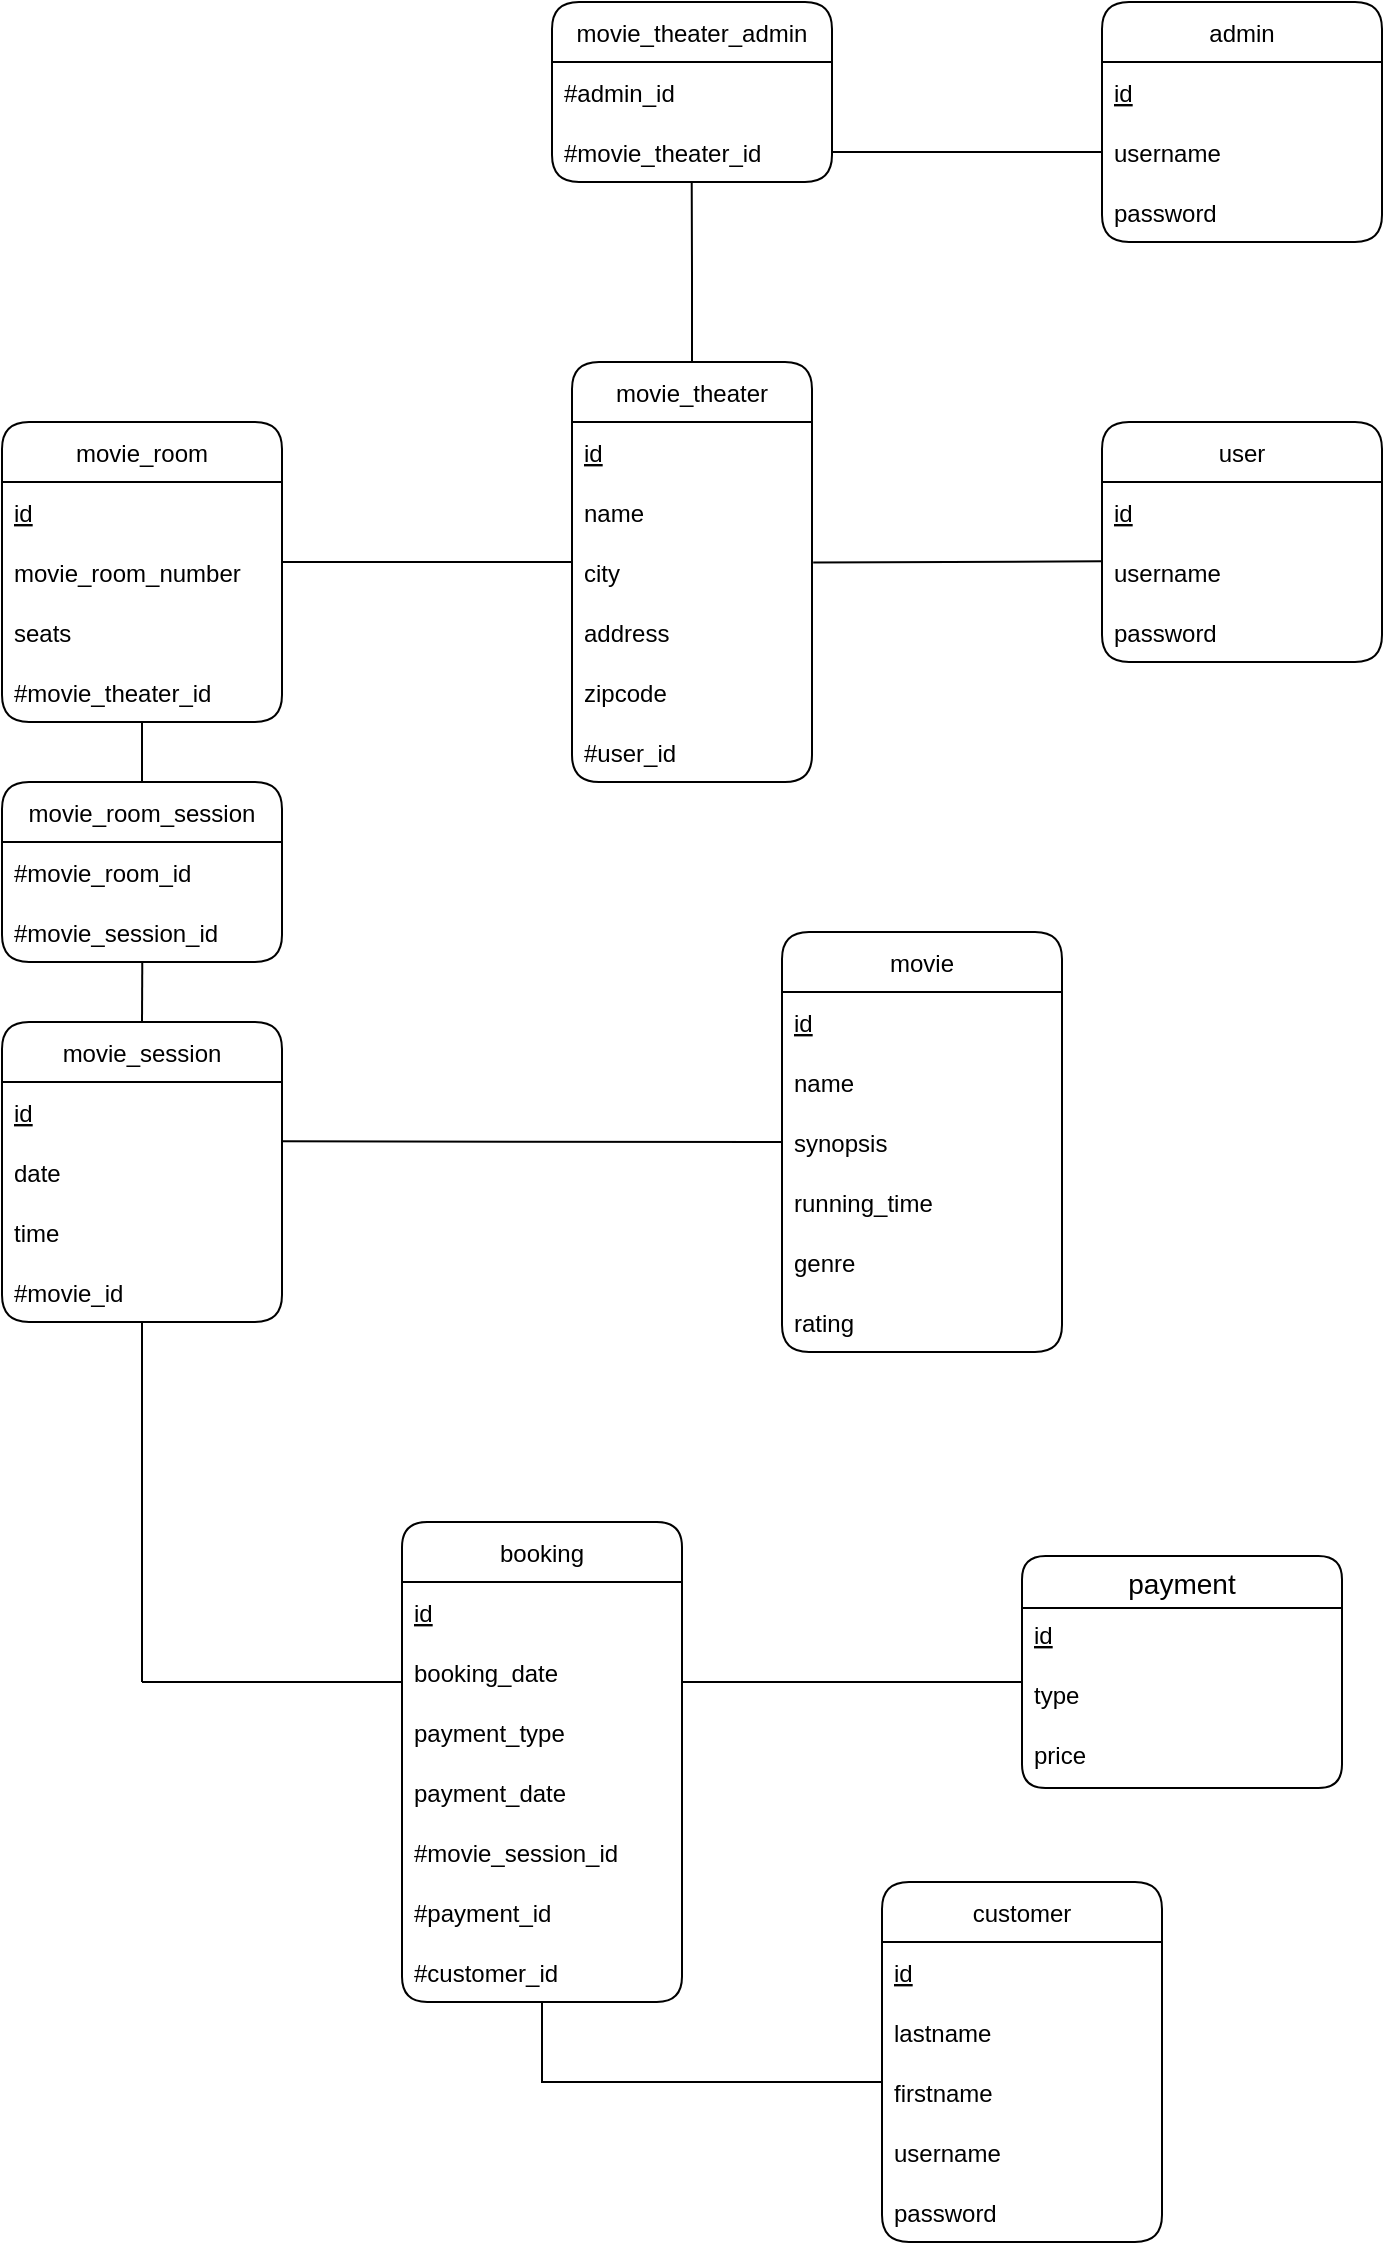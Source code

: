 <mxfile version="20.0.1" type="github">
  <diagram id="1Y-h_gMSpbXjNAjZNNcW" name="Page-1">
    <mxGraphModel dx="981" dy="526" grid="1" gridSize="10" guides="1" tooltips="1" connect="1" arrows="1" fold="1" page="1" pageScale="1" pageWidth="827" pageHeight="1169" math="0" shadow="0">
      <root>
        <mxCell id="0" />
        <mxCell id="1" parent="0" />
        <mxCell id="8nlPESdQlSbIShFrbJUq-188" style="edgeStyle=orthogonalEdgeStyle;rounded=0;orthogonalLoop=1;jettySize=auto;html=1;exitX=0.5;exitY=0;exitDx=0;exitDy=0;entryX=0.499;entryY=1;entryDx=0;entryDy=0;entryPerimeter=0;endArrow=none;endFill=0;" parent="1" source="LCUx6dB7vMvkdcI-Hgyc-2" target="8nlPESdQlSbIShFrbJUq-186" edge="1">
          <mxGeometry relative="1" as="geometry" />
        </mxCell>
        <mxCell id="LCUx6dB7vMvkdcI-Hgyc-2" value="movie_theater" style="swimlane;fontStyle=0;childLayout=stackLayout;horizontal=1;startSize=30;horizontalStack=0;resizeParent=1;resizeParentMax=0;resizeLast=0;collapsible=1;marginBottom=0;rounded=1;swimlaneLine=1;verticalAlign=middle;" parent="1" vertex="1">
          <mxGeometry x="335" y="220" width="120" height="210" as="geometry" />
        </mxCell>
        <mxCell id="LCUx6dB7vMvkdcI-Hgyc-3" value="id" style="text;strokeColor=none;fillColor=none;align=left;verticalAlign=middle;spacingLeft=4;spacingRight=4;overflow=hidden;points=[[0,0.5],[1,0.5]];portConstraint=eastwest;rotatable=0;fontStyle=4" parent="LCUx6dB7vMvkdcI-Hgyc-2" vertex="1">
          <mxGeometry y="30" width="120" height="30" as="geometry" />
        </mxCell>
        <mxCell id="LCUx6dB7vMvkdcI-Hgyc-4" value="name" style="text;strokeColor=none;fillColor=none;align=left;verticalAlign=middle;spacingLeft=4;spacingRight=4;overflow=hidden;points=[[0,0.5],[1,0.5]];portConstraint=eastwest;rotatable=0;" parent="LCUx6dB7vMvkdcI-Hgyc-2" vertex="1">
          <mxGeometry y="60" width="120" height="30" as="geometry" />
        </mxCell>
        <object label="city" id="LCUx6dB7vMvkdcI-Hgyc-5">
          <mxCell style="text;strokeColor=none;fillColor=none;align=left;verticalAlign=middle;spacingLeft=4;spacingRight=4;overflow=hidden;points=[[0,0.5],[1,0.5]];portConstraint=eastwest;rotatable=0;" parent="LCUx6dB7vMvkdcI-Hgyc-2" vertex="1">
            <mxGeometry y="90" width="120" height="30" as="geometry" />
          </mxCell>
        </object>
        <mxCell id="LCUx6dB7vMvkdcI-Hgyc-9" value="address" style="text;strokeColor=none;fillColor=none;align=left;verticalAlign=middle;spacingLeft=4;spacingRight=4;overflow=hidden;points=[[0,0.5],[1,0.5]];portConstraint=eastwest;rotatable=0;" parent="LCUx6dB7vMvkdcI-Hgyc-2" vertex="1">
          <mxGeometry y="120" width="120" height="30" as="geometry" />
        </mxCell>
        <mxCell id="LCUx6dB7vMvkdcI-Hgyc-8" value="zipcode" style="text;strokeColor=none;fillColor=none;align=left;verticalAlign=middle;spacingLeft=4;spacingRight=4;overflow=hidden;points=[[0,0.5],[1,0.5]];portConstraint=eastwest;rotatable=0;" parent="LCUx6dB7vMvkdcI-Hgyc-2" vertex="1">
          <mxGeometry y="150" width="120" height="30" as="geometry" />
        </mxCell>
        <mxCell id="8nlPESdQlSbIShFrbJUq-192" value="#user_id" style="text;strokeColor=none;fillColor=none;align=left;verticalAlign=middle;spacingLeft=4;spacingRight=4;overflow=hidden;points=[[0,0.5],[1,0.5]];portConstraint=eastwest;rotatable=0;" parent="LCUx6dB7vMvkdcI-Hgyc-2" vertex="1">
          <mxGeometry y="180" width="120" height="30" as="geometry" />
        </mxCell>
        <mxCell id="LCUx6dB7vMvkdcI-Hgyc-10" value="admin" style="swimlane;fontStyle=0;childLayout=stackLayout;horizontal=1;startSize=30;horizontalStack=0;resizeParent=1;resizeParentMax=0;resizeLast=0;collapsible=1;marginBottom=0;rounded=1;" parent="1" vertex="1">
          <mxGeometry x="600" y="40" width="140" height="120" as="geometry" />
        </mxCell>
        <mxCell id="LCUx6dB7vMvkdcI-Hgyc-11" value="id" style="text;strokeColor=none;fillColor=none;align=left;verticalAlign=middle;spacingLeft=4;spacingRight=4;overflow=hidden;points=[[0,0.5],[1,0.5]];portConstraint=eastwest;rotatable=0;rounded=1;fontStyle=4" parent="LCUx6dB7vMvkdcI-Hgyc-10" vertex="1">
          <mxGeometry y="30" width="140" height="30" as="geometry" />
        </mxCell>
        <mxCell id="LCUx6dB7vMvkdcI-Hgyc-12" value="username" style="text;strokeColor=none;fillColor=none;align=left;verticalAlign=middle;spacingLeft=4;spacingRight=4;overflow=hidden;points=[[0,0.5],[1,0.5]];portConstraint=eastwest;rotatable=0;rounded=1;" parent="LCUx6dB7vMvkdcI-Hgyc-10" vertex="1">
          <mxGeometry y="60" width="140" height="30" as="geometry" />
        </mxCell>
        <mxCell id="LCUx6dB7vMvkdcI-Hgyc-13" value="password" style="text;strokeColor=none;fillColor=none;align=left;verticalAlign=middle;spacingLeft=4;spacingRight=4;overflow=hidden;points=[[0,0.5],[1,0.5]];portConstraint=eastwest;rotatable=0;rounded=1;" parent="LCUx6dB7vMvkdcI-Hgyc-10" vertex="1">
          <mxGeometry y="90" width="140" height="30" as="geometry" />
        </mxCell>
        <mxCell id="8nlPESdQlSbIShFrbJUq-23" value="movie_room" style="swimlane;fontStyle=0;childLayout=stackLayout;horizontal=1;startSize=30;horizontalStack=0;resizeParent=1;resizeParentMax=0;resizeLast=0;collapsible=1;marginBottom=0;rounded=1;" parent="1" vertex="1">
          <mxGeometry x="50" y="250" width="140" height="150" as="geometry" />
        </mxCell>
        <mxCell id="8nlPESdQlSbIShFrbJUq-24" value="id" style="text;strokeColor=none;fillColor=none;align=left;verticalAlign=middle;spacingLeft=4;spacingRight=4;overflow=hidden;points=[[0,0.5],[1,0.5]];portConstraint=eastwest;rotatable=0;rounded=1;fontStyle=4" parent="8nlPESdQlSbIShFrbJUq-23" vertex="1">
          <mxGeometry y="30" width="140" height="30" as="geometry" />
        </mxCell>
        <mxCell id="8nlPESdQlSbIShFrbJUq-25" value="movie_room_number" style="text;strokeColor=none;fillColor=none;align=left;verticalAlign=middle;spacingLeft=4;spacingRight=4;overflow=hidden;points=[[0,0.5],[1,0.5]];portConstraint=eastwest;rotatable=0;rounded=1;" parent="8nlPESdQlSbIShFrbJUq-23" vertex="1">
          <mxGeometry y="60" width="140" height="30" as="geometry" />
        </mxCell>
        <mxCell id="8nlPESdQlSbIShFrbJUq-26" value="seats" style="text;strokeColor=none;fillColor=none;align=left;verticalAlign=middle;spacingLeft=4;spacingRight=4;overflow=hidden;points=[[0,0.5],[1,0.5]];portConstraint=eastwest;rotatable=0;rounded=1;" parent="8nlPESdQlSbIShFrbJUq-23" vertex="1">
          <mxGeometry y="90" width="140" height="30" as="geometry" />
        </mxCell>
        <mxCell id="yWF6dLxzGCkyuV81QXmP-10" value="#movie_theater_id" style="text;strokeColor=none;fillColor=none;align=left;verticalAlign=middle;spacingLeft=4;spacingRight=4;overflow=hidden;points=[[0,0.5],[1,0.5]];portConstraint=eastwest;rotatable=0;rounded=1;" vertex="1" parent="8nlPESdQlSbIShFrbJUq-23">
          <mxGeometry y="120" width="140" height="30" as="geometry" />
        </mxCell>
        <mxCell id="8nlPESdQlSbIShFrbJUq-29" value="" style="endArrow=none;html=1;rounded=0;" parent="1" edge="1">
          <mxGeometry relative="1" as="geometry">
            <mxPoint x="190" y="320" as="sourcePoint" />
            <mxPoint x="335" y="320" as="targetPoint" />
          </mxGeometry>
        </mxCell>
        <mxCell id="yWF6dLxzGCkyuV81QXmP-7" style="edgeStyle=orthogonalEdgeStyle;rounded=0;orthogonalLoop=1;jettySize=auto;html=1;exitX=0.5;exitY=0;exitDx=0;exitDy=0;entryX=0.501;entryY=1;entryDx=0;entryDy=0;entryPerimeter=0;endArrow=none;endFill=0;" edge="1" parent="1" source="8nlPESdQlSbIShFrbJUq-33" target="yWF6dLxzGCkyuV81QXmP-3">
          <mxGeometry relative="1" as="geometry" />
        </mxCell>
        <mxCell id="8nlPESdQlSbIShFrbJUq-33" value="movie_session" style="swimlane;fontStyle=0;childLayout=stackLayout;horizontal=1;startSize=30;horizontalStack=0;resizeParent=1;resizeParentMax=0;resizeLast=0;collapsible=1;marginBottom=0;rounded=1;" parent="1" vertex="1">
          <mxGeometry x="50" y="550" width="140" height="150" as="geometry" />
        </mxCell>
        <mxCell id="8nlPESdQlSbIShFrbJUq-34" value="id" style="text;strokeColor=none;fillColor=none;align=left;verticalAlign=middle;spacingLeft=4;spacingRight=4;overflow=hidden;points=[[0,0.5],[1,0.5]];portConstraint=eastwest;rotatable=0;rounded=1;fontStyle=4" parent="8nlPESdQlSbIShFrbJUq-33" vertex="1">
          <mxGeometry y="30" width="140" height="30" as="geometry" />
        </mxCell>
        <mxCell id="8nlPESdQlSbIShFrbJUq-35" value="date" style="text;strokeColor=none;fillColor=none;align=left;verticalAlign=middle;spacingLeft=4;spacingRight=4;overflow=hidden;points=[[0,0.5],[1,0.5]];portConstraint=eastwest;rotatable=0;rounded=1;" parent="8nlPESdQlSbIShFrbJUq-33" vertex="1">
          <mxGeometry y="60" width="140" height="30" as="geometry" />
        </mxCell>
        <mxCell id="8nlPESdQlSbIShFrbJUq-36" value="time" style="text;strokeColor=none;fillColor=none;align=left;verticalAlign=middle;spacingLeft=4;spacingRight=4;overflow=hidden;points=[[0,0.5],[1,0.5]];portConstraint=eastwest;rotatable=0;rounded=1;" parent="8nlPESdQlSbIShFrbJUq-33" vertex="1">
          <mxGeometry y="90" width="140" height="30" as="geometry" />
        </mxCell>
        <mxCell id="yWF6dLxzGCkyuV81QXmP-8" value="#movie_id" style="text;strokeColor=none;fillColor=none;align=left;verticalAlign=middle;spacingLeft=4;spacingRight=4;overflow=hidden;points=[[0,0.5],[1,0.5]];portConstraint=eastwest;rotatable=0;rounded=1;" vertex="1" parent="8nlPESdQlSbIShFrbJUq-33">
          <mxGeometry y="120" width="140" height="30" as="geometry" />
        </mxCell>
        <mxCell id="8nlPESdQlSbIShFrbJUq-41" value="movie" style="swimlane;fontStyle=0;childLayout=stackLayout;horizontal=1;startSize=30;horizontalStack=0;resizeParent=1;resizeParentMax=0;resizeLast=0;collapsible=1;marginBottom=0;rounded=1;" parent="1" vertex="1">
          <mxGeometry x="440" y="505" width="140" height="210" as="geometry" />
        </mxCell>
        <mxCell id="8nlPESdQlSbIShFrbJUq-42" value="id" style="text;strokeColor=none;fillColor=none;align=left;verticalAlign=middle;spacingLeft=4;spacingRight=4;overflow=hidden;points=[[0,0.5],[1,0.5]];portConstraint=eastwest;rotatable=0;rounded=1;fontStyle=4" parent="8nlPESdQlSbIShFrbJUq-41" vertex="1">
          <mxGeometry y="30" width="140" height="30" as="geometry" />
        </mxCell>
        <mxCell id="8nlPESdQlSbIShFrbJUq-43" value="name" style="text;strokeColor=none;fillColor=none;align=left;verticalAlign=middle;spacingLeft=4;spacingRight=4;overflow=hidden;points=[[0,0.5],[1,0.5]];portConstraint=eastwest;rotatable=0;rounded=1;" parent="8nlPESdQlSbIShFrbJUq-41" vertex="1">
          <mxGeometry y="60" width="140" height="30" as="geometry" />
        </mxCell>
        <mxCell id="8nlPESdQlSbIShFrbJUq-44" value="synopsis" style="text;strokeColor=none;fillColor=none;align=left;verticalAlign=middle;spacingLeft=4;spacingRight=4;overflow=hidden;points=[[0,0.5],[1,0.5]];portConstraint=eastwest;rotatable=0;rounded=1;" parent="8nlPESdQlSbIShFrbJUq-41" vertex="1">
          <mxGeometry y="90" width="140" height="30" as="geometry" />
        </mxCell>
        <mxCell id="8nlPESdQlSbIShFrbJUq-48" value="running_time" style="text;strokeColor=none;fillColor=none;align=left;verticalAlign=middle;spacingLeft=4;spacingRight=4;overflow=hidden;points=[[0,0.5],[1,0.5]];portConstraint=eastwest;rotatable=0;rounded=1;" parent="8nlPESdQlSbIShFrbJUq-41" vertex="1">
          <mxGeometry y="120" width="140" height="30" as="geometry" />
        </mxCell>
        <mxCell id="8nlPESdQlSbIShFrbJUq-45" value="genre" style="text;strokeColor=none;fillColor=none;align=left;verticalAlign=middle;spacingLeft=4;spacingRight=4;overflow=hidden;points=[[0,0.5],[1,0.5]];portConstraint=eastwest;rotatable=0;rounded=1;" parent="8nlPESdQlSbIShFrbJUq-41" vertex="1">
          <mxGeometry y="150" width="140" height="30" as="geometry" />
        </mxCell>
        <mxCell id="8nlPESdQlSbIShFrbJUq-46" value="rating" style="text;strokeColor=none;fillColor=none;align=left;verticalAlign=middle;spacingLeft=4;spacingRight=4;overflow=hidden;points=[[0,0.5],[1,0.5]];portConstraint=eastwest;rotatable=0;rounded=1;" parent="8nlPESdQlSbIShFrbJUq-41" vertex="1">
          <mxGeometry y="180" width="140" height="30" as="geometry" />
        </mxCell>
        <mxCell id="8nlPESdQlSbIShFrbJUq-50" value="" style="endArrow=none;html=1;rounded=0;entryX=0;entryY=0.5;entryDx=0;entryDy=0;" parent="1" target="8nlPESdQlSbIShFrbJUq-44" edge="1">
          <mxGeometry relative="1" as="geometry">
            <mxPoint x="190" y="609.66" as="sourcePoint" />
            <mxPoint x="350" y="609.66" as="targetPoint" />
          </mxGeometry>
        </mxCell>
        <mxCell id="8nlPESdQlSbIShFrbJUq-54" value="&lt;span style=&quot;color: rgba(0, 0, 0, 0); font-family: monospace; font-size: 0px; text-align: start; background-color: rgb(248, 249, 250);&quot;&gt;%3CmxGraphModel%3E%3Croot%3E%3CmxCell%20id%3D%220%22%2F%3E%3CmxCell%20id%3D%221%22%20parent%3D%220%22%2F%3E%3CmxCell%20id%3D%222%22%20value%3D%221%2C%20n%22%20style%3D%22resizable%3D0%3Bhtml%3D1%3Balign%3Dright%3BverticalAlign%3Dbottom%3Brounded%3D1%3BfillColor%3D%23FFF5F5%3B%22%20connectable%3D%220%22%20vertex%3D%221%22%20parent%3D%221%22%3E%3CmxGeometry%20x%3D%22438.345%22%20y%3D%22610.0%22%20as%3D%22geometry%22%2F%3E%3C%2FmxCell%3E%3C%2Froot%3E%3C%2FmxGraphModel%3E&lt;/span&gt;" style="edgeLabel;html=1;align=center;verticalAlign=middle;resizable=0;points=[];" parent="8nlPESdQlSbIShFrbJUq-50" vertex="1" connectable="0">
          <mxGeometry x="-0.9" y="1" relative="1" as="geometry">
            <mxPoint as="offset" />
          </mxGeometry>
        </mxCell>
        <mxCell id="8nlPESdQlSbIShFrbJUq-56" value="booking" style="swimlane;fontStyle=0;childLayout=stackLayout;horizontal=1;startSize=30;horizontalStack=0;resizeParent=1;resizeParentMax=0;resizeLast=0;collapsible=1;marginBottom=0;rounded=1;arcSize=14;" parent="1" vertex="1">
          <mxGeometry x="250" y="800" width="140" height="240" as="geometry" />
        </mxCell>
        <mxCell id="8nlPESdQlSbIShFrbJUq-57" value="id" style="text;strokeColor=none;fillColor=none;align=left;verticalAlign=middle;spacingLeft=4;spacingRight=4;overflow=hidden;points=[[0,0.5],[1,0.5]];portConstraint=eastwest;rotatable=0;rounded=1;fontStyle=4" parent="8nlPESdQlSbIShFrbJUq-56" vertex="1">
          <mxGeometry y="30" width="140" height="30" as="geometry" />
        </mxCell>
        <mxCell id="8nlPESdQlSbIShFrbJUq-58" value="booking_date" style="text;strokeColor=none;fillColor=none;align=left;verticalAlign=middle;spacingLeft=4;spacingRight=4;overflow=hidden;points=[[0,0.5],[1,0.5]];portConstraint=eastwest;rotatable=0;rounded=1;" parent="8nlPESdQlSbIShFrbJUq-56" vertex="1">
          <mxGeometry y="60" width="140" height="30" as="geometry" />
        </mxCell>
        <mxCell id="8nlPESdQlSbIShFrbJUq-59" value="payment_type" style="text;strokeColor=none;fillColor=none;align=left;verticalAlign=middle;spacingLeft=4;spacingRight=4;overflow=hidden;points=[[0,0.5],[1,0.5]];portConstraint=eastwest;rotatable=0;rounded=1;" parent="8nlPESdQlSbIShFrbJUq-56" vertex="1">
          <mxGeometry y="90" width="140" height="30" as="geometry" />
        </mxCell>
        <mxCell id="8nlPESdQlSbIShFrbJUq-60" value="payment_date" style="text;strokeColor=none;fillColor=none;align=left;verticalAlign=middle;spacingLeft=4;spacingRight=4;overflow=hidden;points=[[0,0.5],[1,0.5]];portConstraint=eastwest;rotatable=0;rounded=1;" parent="8nlPESdQlSbIShFrbJUq-56" vertex="1">
          <mxGeometry y="120" width="140" height="30" as="geometry" />
        </mxCell>
        <mxCell id="yWF6dLxzGCkyuV81QXmP-11" value="#movie_session_id" style="text;strokeColor=none;fillColor=none;align=left;verticalAlign=middle;spacingLeft=4;spacingRight=4;overflow=hidden;points=[[0,0.5],[1,0.5]];portConstraint=eastwest;rotatable=0;rounded=1;" vertex="1" parent="8nlPESdQlSbIShFrbJUq-56">
          <mxGeometry y="150" width="140" height="30" as="geometry" />
        </mxCell>
        <mxCell id="yWF6dLxzGCkyuV81QXmP-12" value="#payment_id" style="text;strokeColor=none;fillColor=none;align=left;verticalAlign=middle;spacingLeft=4;spacingRight=4;overflow=hidden;points=[[0,0.5],[1,0.5]];portConstraint=eastwest;rotatable=0;rounded=1;" vertex="1" parent="8nlPESdQlSbIShFrbJUq-56">
          <mxGeometry y="180" width="140" height="30" as="geometry" />
        </mxCell>
        <mxCell id="yWF6dLxzGCkyuV81QXmP-13" value="#customer_id" style="text;strokeColor=none;fillColor=none;align=left;verticalAlign=middle;spacingLeft=4;spacingRight=4;overflow=hidden;points=[[0,0.5],[1,0.5]];portConstraint=eastwest;rotatable=0;rounded=1;" vertex="1" parent="8nlPESdQlSbIShFrbJUq-56">
          <mxGeometry y="210" width="140" height="30" as="geometry" />
        </mxCell>
        <mxCell id="8nlPESdQlSbIShFrbJUq-62" value="" style="endArrow=none;html=1;rounded=0;" parent="1" edge="1">
          <mxGeometry relative="1" as="geometry">
            <mxPoint x="120" y="700" as="sourcePoint" />
            <mxPoint x="120" y="880" as="targetPoint" />
          </mxGeometry>
        </mxCell>
        <mxCell id="8nlPESdQlSbIShFrbJUq-65" value="" style="endArrow=none;html=1;rounded=0;" parent="1" edge="1">
          <mxGeometry relative="1" as="geometry">
            <mxPoint x="120" y="880" as="sourcePoint" />
            <mxPoint x="250" y="880" as="targetPoint" />
          </mxGeometry>
        </mxCell>
        <mxCell id="8nlPESdQlSbIShFrbJUq-66" value="customer" style="swimlane;fontStyle=0;childLayout=stackLayout;horizontal=1;startSize=30;horizontalStack=0;resizeParent=1;resizeParentMax=0;resizeLast=0;collapsible=1;marginBottom=0;rounded=1;labelBackgroundColor=none;" parent="1" vertex="1">
          <mxGeometry x="490" y="980" width="140" height="180" as="geometry" />
        </mxCell>
        <mxCell id="8nlPESdQlSbIShFrbJUq-67" value="id" style="text;strokeColor=none;fillColor=none;align=left;verticalAlign=middle;spacingLeft=4;spacingRight=4;overflow=hidden;points=[[0,0.5],[1,0.5]];portConstraint=eastwest;rotatable=0;rounded=1;labelBackgroundColor=none;fontStyle=4" parent="8nlPESdQlSbIShFrbJUq-66" vertex="1">
          <mxGeometry y="30" width="140" height="30" as="geometry" />
        </mxCell>
        <mxCell id="8nlPESdQlSbIShFrbJUq-68" value="lastname" style="text;strokeColor=none;fillColor=none;align=left;verticalAlign=middle;spacingLeft=4;spacingRight=4;overflow=hidden;points=[[0,0.5],[1,0.5]];portConstraint=eastwest;rotatable=0;rounded=1;labelBackgroundColor=none;" parent="8nlPESdQlSbIShFrbJUq-66" vertex="1">
          <mxGeometry y="60" width="140" height="30" as="geometry" />
        </mxCell>
        <mxCell id="8nlPESdQlSbIShFrbJUq-69" value="firstname" style="text;strokeColor=none;fillColor=none;align=left;verticalAlign=middle;spacingLeft=4;spacingRight=4;overflow=hidden;points=[[0,0.5],[1,0.5]];portConstraint=eastwest;rotatable=0;rounded=1;labelBackgroundColor=none;" parent="8nlPESdQlSbIShFrbJUq-66" vertex="1">
          <mxGeometry y="90" width="140" height="30" as="geometry" />
        </mxCell>
        <mxCell id="8nlPESdQlSbIShFrbJUq-70" value="username" style="text;strokeColor=none;fillColor=none;align=left;verticalAlign=middle;spacingLeft=4;spacingRight=4;overflow=hidden;points=[[0,0.5],[1,0.5]];portConstraint=eastwest;rotatable=0;rounded=1;labelBackgroundColor=none;" parent="8nlPESdQlSbIShFrbJUq-66" vertex="1">
          <mxGeometry y="120" width="140" height="30" as="geometry" />
        </mxCell>
        <mxCell id="8nlPESdQlSbIShFrbJUq-71" value="password" style="text;strokeColor=none;fillColor=none;align=left;verticalAlign=middle;spacingLeft=4;spacingRight=4;overflow=hidden;points=[[0,0.5],[1,0.5]];portConstraint=eastwest;rotatable=0;rounded=1;labelBackgroundColor=none;" parent="8nlPESdQlSbIShFrbJUq-66" vertex="1">
          <mxGeometry y="150" width="140" height="30" as="geometry" />
        </mxCell>
        <mxCell id="8nlPESdQlSbIShFrbJUq-76" value="" style="endArrow=none;html=1;rounded=0;entryX=0;entryY=0.333;entryDx=0;entryDy=0;entryPerimeter=0;" parent="1" target="8nlPESdQlSbIShFrbJUq-69" edge="1">
          <mxGeometry relative="1" as="geometry">
            <mxPoint x="320" y="1040" as="sourcePoint" />
            <mxPoint x="480" y="950" as="targetPoint" />
            <Array as="points">
              <mxPoint x="320" y="1080" />
            </Array>
          </mxGeometry>
        </mxCell>
        <mxCell id="8nlPESdQlSbIShFrbJUq-79" value="payment" style="swimlane;fontStyle=0;childLayout=stackLayout;horizontal=1;startSize=26;horizontalStack=0;resizeParent=1;resizeParentMax=0;resizeLast=0;collapsible=1;marginBottom=0;align=center;fontSize=14;rounded=1;labelBackgroundColor=none;" parent="1" vertex="1">
          <mxGeometry x="560" y="817" width="160" height="116" as="geometry" />
        </mxCell>
        <mxCell id="8nlPESdQlSbIShFrbJUq-80" value="id" style="text;strokeColor=none;fillColor=none;spacingLeft=4;spacingRight=4;overflow=hidden;rotatable=0;points=[[0,0.5],[1,0.5]];portConstraint=eastwest;fontSize=12;rounded=1;labelBackgroundColor=none;fontStyle=4" parent="8nlPESdQlSbIShFrbJUq-79" vertex="1">
          <mxGeometry y="26" width="160" height="30" as="geometry" />
        </mxCell>
        <mxCell id="8nlPESdQlSbIShFrbJUq-81" value="type" style="text;strokeColor=none;fillColor=none;spacingLeft=4;spacingRight=4;overflow=hidden;rotatable=0;points=[[0,0.5],[1,0.5]];portConstraint=eastwest;fontSize=12;rounded=1;labelBackgroundColor=none;" parent="8nlPESdQlSbIShFrbJUq-79" vertex="1">
          <mxGeometry y="56" width="160" height="30" as="geometry" />
        </mxCell>
        <mxCell id="8nlPESdQlSbIShFrbJUq-82" value="price" style="text;strokeColor=none;fillColor=none;spacingLeft=4;spacingRight=4;overflow=hidden;rotatable=0;points=[[0,0.5],[1,0.5]];portConstraint=eastwest;fontSize=12;rounded=1;labelBackgroundColor=none;" parent="8nlPESdQlSbIShFrbJUq-79" vertex="1">
          <mxGeometry y="86" width="160" height="30" as="geometry" />
        </mxCell>
        <mxCell id="8nlPESdQlSbIShFrbJUq-83" value="" style="endArrow=none;html=1;rounded=0;" parent="1" edge="1">
          <mxGeometry relative="1" as="geometry">
            <mxPoint x="390" y="880" as="sourcePoint" />
            <mxPoint x="560" y="880" as="targetPoint" />
          </mxGeometry>
        </mxCell>
        <mxCell id="8nlPESdQlSbIShFrbJUq-93" value="user" style="swimlane;fontStyle=0;childLayout=stackLayout;horizontal=1;startSize=30;horizontalStack=0;resizeParent=1;resizeParentMax=0;resizeLast=0;collapsible=1;marginBottom=0;rounded=1;labelBackgroundColor=none;" parent="1" vertex="1">
          <mxGeometry x="600" y="250" width="140" height="120" as="geometry" />
        </mxCell>
        <mxCell id="8nlPESdQlSbIShFrbJUq-94" value="id" style="text;strokeColor=none;fillColor=none;align=left;verticalAlign=middle;spacingLeft=4;spacingRight=4;overflow=hidden;points=[[0,0.5],[1,0.5]];portConstraint=eastwest;rotatable=0;rounded=1;labelBackgroundColor=none;fontStyle=4" parent="8nlPESdQlSbIShFrbJUq-93" vertex="1">
          <mxGeometry y="30" width="140" height="30" as="geometry" />
        </mxCell>
        <mxCell id="8nlPESdQlSbIShFrbJUq-95" value="username" style="text;strokeColor=none;fillColor=none;align=left;verticalAlign=middle;spacingLeft=4;spacingRight=4;overflow=hidden;points=[[0,0.5],[1,0.5]];portConstraint=eastwest;rotatable=0;rounded=1;labelBackgroundColor=none;" parent="8nlPESdQlSbIShFrbJUq-93" vertex="1">
          <mxGeometry y="60" width="140" height="30" as="geometry" />
        </mxCell>
        <mxCell id="8nlPESdQlSbIShFrbJUq-96" value="password" style="text;strokeColor=none;fillColor=none;align=left;verticalAlign=middle;spacingLeft=4;spacingRight=4;overflow=hidden;points=[[0,0.5],[1,0.5]];portConstraint=eastwest;rotatable=0;rounded=1;labelBackgroundColor=none;" parent="8nlPESdQlSbIShFrbJUq-93" vertex="1">
          <mxGeometry y="90" width="140" height="30" as="geometry" />
        </mxCell>
        <mxCell id="8nlPESdQlSbIShFrbJUq-97" value="" style="endArrow=none;html=1;rounded=0;exitX=1.005;exitY=0.34;exitDx=0;exitDy=0;exitPerimeter=0;" parent="1" source="LCUx6dB7vMvkdcI-Hgyc-5" edge="1">
          <mxGeometry relative="1" as="geometry">
            <mxPoint x="460" y="320" as="sourcePoint" />
            <mxPoint x="600" y="319.66" as="targetPoint" />
          </mxGeometry>
        </mxCell>
        <mxCell id="8nlPESdQlSbIShFrbJUq-182" value="movie_theater_admin" style="swimlane;fontStyle=0;childLayout=stackLayout;horizontal=1;startSize=30;horizontalStack=0;resizeParent=1;resizeParentMax=0;resizeLast=0;collapsible=1;marginBottom=0;rounded=1;labelBackgroundColor=none;" parent="1" vertex="1">
          <mxGeometry x="325" y="40" width="140" height="90" as="geometry" />
        </mxCell>
        <mxCell id="8nlPESdQlSbIShFrbJUq-184" value="#admin_id" style="text;strokeColor=none;fillColor=none;align=left;verticalAlign=middle;spacingLeft=4;spacingRight=4;overflow=hidden;points=[[0,0.5],[1,0.5]];portConstraint=eastwest;rotatable=0;rounded=1;labelBackgroundColor=none;" parent="8nlPESdQlSbIShFrbJUq-182" vertex="1">
          <mxGeometry y="30" width="140" height="30" as="geometry" />
        </mxCell>
        <mxCell id="8nlPESdQlSbIShFrbJUq-186" value="#movie_theater_id" style="text;strokeColor=none;fillColor=none;align=left;verticalAlign=middle;spacingLeft=4;spacingRight=4;overflow=hidden;points=[[0,0.5],[1,0.5]];portConstraint=eastwest;rotatable=0;rounded=1;labelBackgroundColor=none;" parent="8nlPESdQlSbIShFrbJUq-182" vertex="1">
          <mxGeometry y="60" width="140" height="30" as="geometry" />
        </mxCell>
        <mxCell id="8nlPESdQlSbIShFrbJUq-187" style="edgeStyle=orthogonalEdgeStyle;rounded=0;orthogonalLoop=1;jettySize=auto;html=1;exitX=1;exitY=0.5;exitDx=0;exitDy=0;entryX=0;entryY=0.5;entryDx=0;entryDy=0;endArrow=none;endFill=0;" parent="1" source="8nlPESdQlSbIShFrbJUq-186" target="LCUx6dB7vMvkdcI-Hgyc-12" edge="1">
          <mxGeometry relative="1" as="geometry" />
        </mxCell>
        <mxCell id="yWF6dLxzGCkyuV81QXmP-6" style="edgeStyle=orthogonalEdgeStyle;rounded=0;orthogonalLoop=1;jettySize=auto;html=1;exitX=0.5;exitY=0;exitDx=0;exitDy=0;endArrow=none;endFill=0;" edge="1" parent="1" source="yWF6dLxzGCkyuV81QXmP-1">
          <mxGeometry relative="1" as="geometry">
            <mxPoint x="120" y="400" as="targetPoint" />
          </mxGeometry>
        </mxCell>
        <mxCell id="yWF6dLxzGCkyuV81QXmP-1" value="movie_room_session" style="swimlane;fontStyle=0;childLayout=stackLayout;horizontal=1;startSize=30;horizontalStack=0;resizeParent=1;resizeParentMax=0;resizeLast=0;collapsible=1;marginBottom=0;rounded=1;labelBackgroundColor=none;" vertex="1" parent="1">
          <mxGeometry x="50" y="430" width="140" height="90" as="geometry" />
        </mxCell>
        <mxCell id="yWF6dLxzGCkyuV81QXmP-2" value="#movie_room_id" style="text;strokeColor=none;fillColor=none;align=left;verticalAlign=middle;spacingLeft=4;spacingRight=4;overflow=hidden;points=[[0,0.5],[1,0.5]];portConstraint=eastwest;rotatable=0;rounded=1;labelBackgroundColor=none;" vertex="1" parent="yWF6dLxzGCkyuV81QXmP-1">
          <mxGeometry y="30" width="140" height="30" as="geometry" />
        </mxCell>
        <mxCell id="yWF6dLxzGCkyuV81QXmP-3" value="#movie_session_id" style="text;strokeColor=none;fillColor=none;align=left;verticalAlign=middle;spacingLeft=4;spacingRight=4;overflow=hidden;points=[[0,0.5],[1,0.5]];portConstraint=eastwest;rotatable=0;rounded=1;labelBackgroundColor=none;" vertex="1" parent="yWF6dLxzGCkyuV81QXmP-1">
          <mxGeometry y="60" width="140" height="30" as="geometry" />
        </mxCell>
      </root>
    </mxGraphModel>
  </diagram>
</mxfile>
